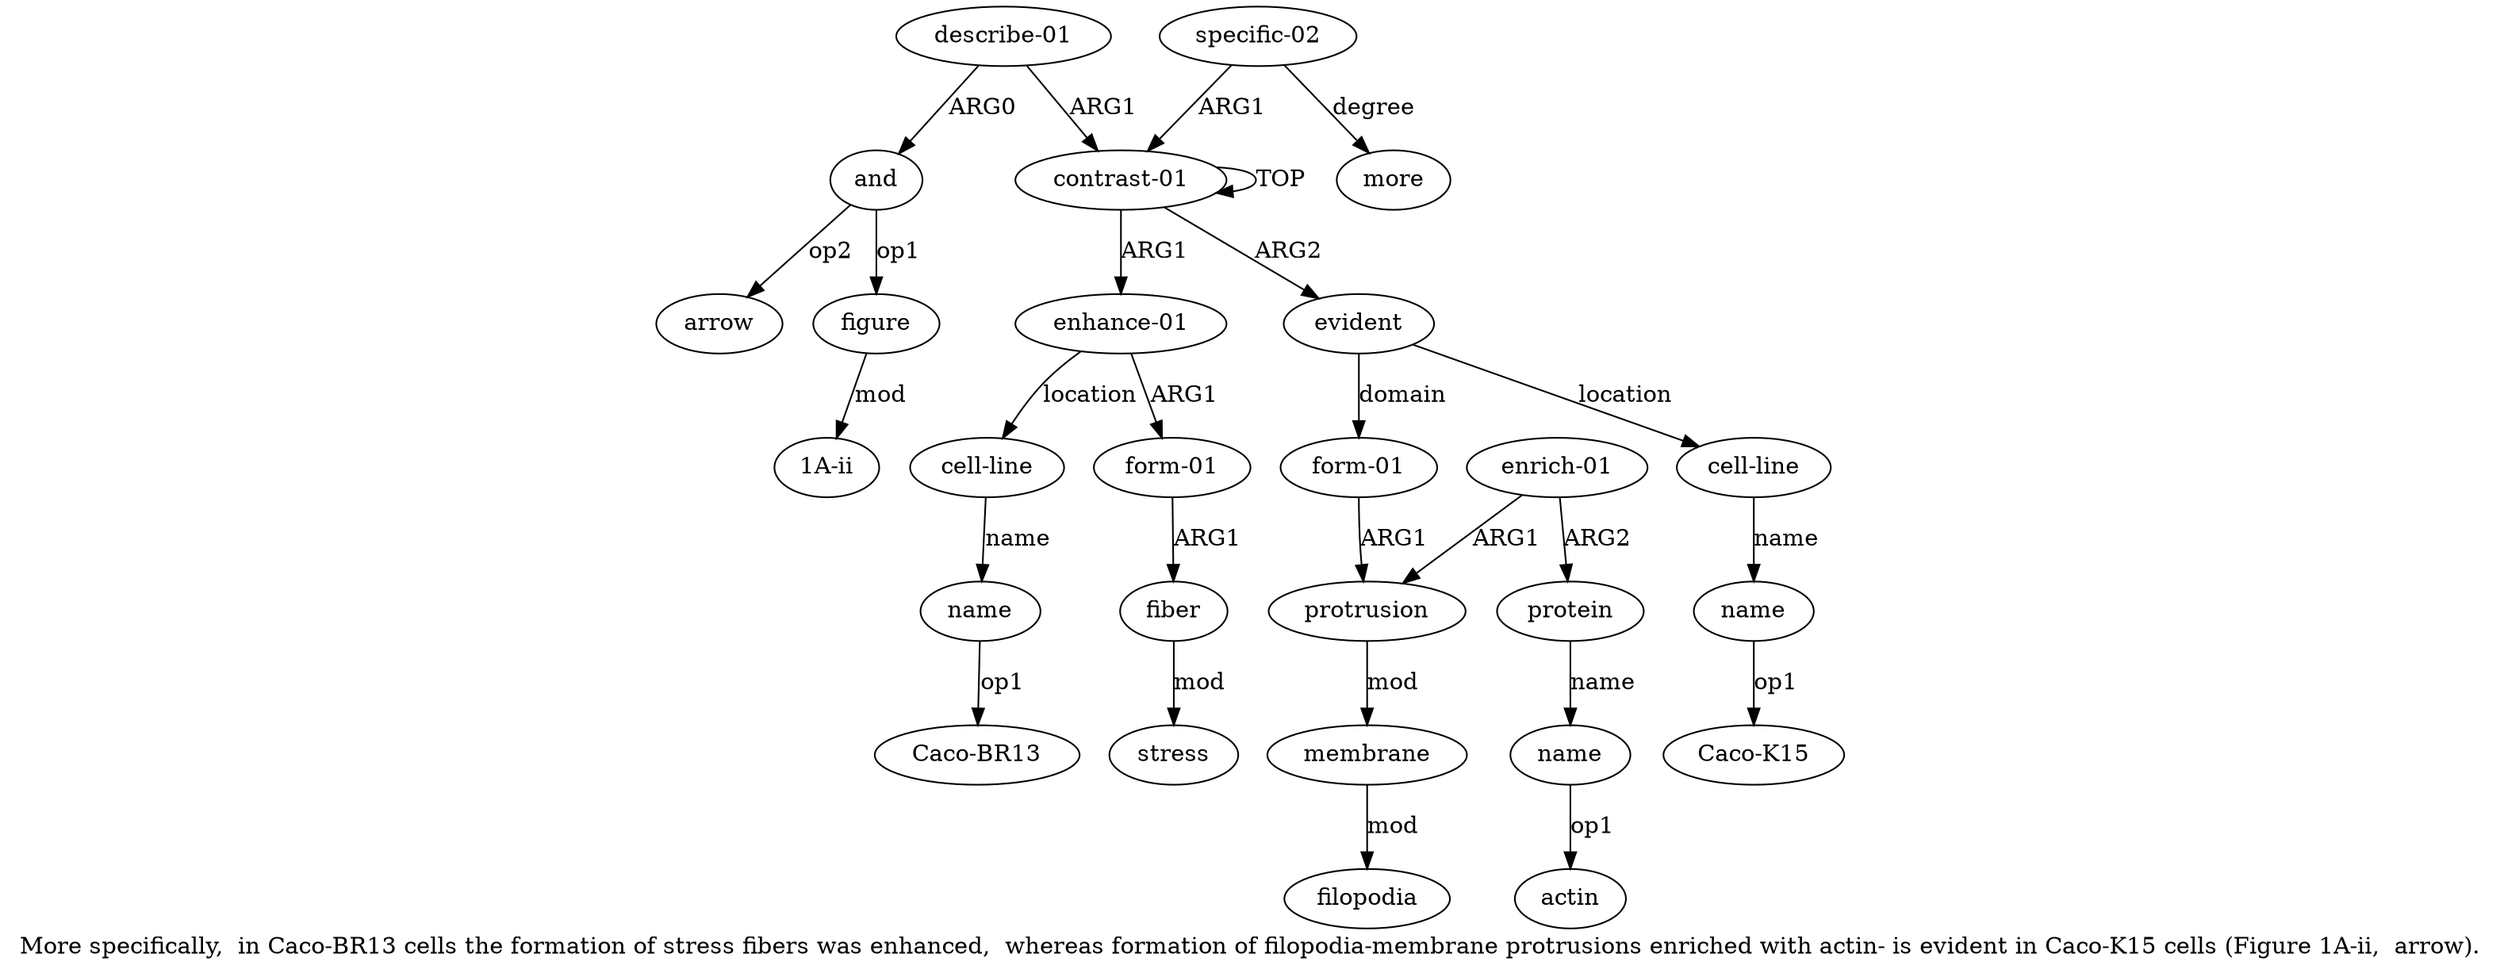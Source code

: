 digraph  {
	graph [label="More specifically,  in Caco-BR13 cells the formation of stress fibers was enhanced,  whereas formation of filopodia-membrane protrusions \
enriched with actin- is evident in Caco-K15 cells (Figure 1A-ii,  arrow)."];
	node [label="\N"];
	a20	 [color=black,
		gold_ind=20,
		gold_label=arrow,
		label=arrow,
		test_ind=20,
		test_label=arrow];
	a21	 [color=black,
		gold_ind=21,
		gold_label="specific-02",
		label="specific-02",
		test_ind=21,
		test_label="specific-02"];
	a22	 [color=black,
		gold_ind=22,
		gold_label=more,
		label=more,
		test_ind=22,
		test_label=more];
	a21 -> a22 [key=0,
	color=black,
	gold_label=degree,
	label=degree,
	test_label=degree];
a0 [color=black,
	gold_ind=0,
	gold_label="contrast-01",
	label="contrast-01",
	test_ind=0,
	test_label="contrast-01"];
a21 -> a0 [key=0,
color=black,
gold_label=ARG1,
label=ARG1,
test_label=ARG1];
"a6 Caco-BR13" [color=black,
gold_ind=-1,
gold_label="Caco-BR13",
label="Caco-BR13",
test_ind=-1,
test_label="Caco-BR13"];
"a19 1A-ii" [color=black,
gold_ind=-1,
gold_label="1A-ii",
label="1A-ii",
test_ind=-1,
test_label="1A-ii"];
"a14 actin" [color=black,
gold_ind=-1,
gold_label=actin,
label=actin,
test_ind=-1,
test_label=actin];
a15 [color=black,
gold_ind=15,
gold_label="cell-line",
label="cell-line",
test_ind=15,
test_label="cell-line"];
a16 [color=black,
gold_ind=16,
gold_label=name,
label=name,
test_ind=16,
test_label=name];
a15 -> a16 [key=0,
color=black,
gold_label=name,
label=name,
test_label=name];
a14 [color=black,
gold_ind=14,
gold_label=name,
label=name,
test_ind=14,
test_label=name];
a14 -> "a14 actin" [key=0,
color=black,
gold_label=op1,
label=op1,
test_label=op1];
a17 [color=black,
gold_ind=17,
gold_label="describe-01",
label="describe-01",
test_ind=17,
test_label="describe-01"];
a18 [color=black,
gold_ind=18,
gold_label=and,
label=and,
test_ind=18,
test_label=and];
a17 -> a18 [key=0,
color=black,
gold_label=ARG0,
label=ARG0,
test_label=ARG0];
a17 -> a0 [key=0,
color=black,
gold_label=ARG1,
label=ARG1,
test_label=ARG1];
"a16 Caco-K15" [color=black,
gold_ind=-1,
gold_label="Caco-K15",
label="Caco-K15",
test_ind=-1,
test_label="Caco-K15"];
a16 -> "a16 Caco-K15" [key=0,
color=black,
gold_label=op1,
label=op1,
test_label=op1];
a11 [color=black,
gold_ind=11,
gold_label=filopodia,
label=filopodia,
test_ind=11,
test_label=filopodia];
a10 [color=black,
gold_ind=10,
gold_label=membrane,
label=membrane,
test_ind=10,
test_label=membrane];
a10 -> a11 [key=0,
color=black,
gold_label=mod,
label=mod,
test_label=mod];
a13 [color=black,
gold_ind=13,
gold_label=protein,
label=protein,
test_ind=13,
test_label=protein];
a13 -> a14 [key=0,
color=black,
gold_label=name,
label=name,
test_label=name];
a12 [color=black,
gold_ind=12,
gold_label="enrich-01",
label="enrich-01",
test_ind=12,
test_label="enrich-01"];
a12 -> a13 [key=0,
color=black,
gold_label=ARG2,
label=ARG2,
test_label=ARG2];
a9 [color=black,
gold_ind=9,
gold_label=protrusion,
label=protrusion,
test_ind=9,
test_label=protrusion];
a12 -> a9 [key=0,
color=black,
gold_label=ARG1,
label=ARG1,
test_label=ARG1];
a19 [color=black,
gold_ind=19,
gold_label=figure,
label=figure,
test_ind=19,
test_label=figure];
a19 -> "a19 1A-ii" [key=0,
color=black,
gold_label=mod,
label=mod,
test_label=mod];
a18 -> a20 [key=0,
color=black,
gold_label=op2,
label=op2,
test_label=op2];
a18 -> a19 [key=0,
color=black,
gold_label=op1,
label=op1,
test_label=op1];
a1 [color=black,
gold_ind=1,
gold_label="enhance-01",
label="enhance-01",
test_ind=1,
test_label="enhance-01"];
a2 [color=black,
gold_ind=2,
gold_label="form-01",
label="form-01",
test_ind=2,
test_label="form-01"];
a1 -> a2 [key=0,
color=black,
gold_label=ARG1,
label=ARG1,
test_label=ARG1];
a5 [color=black,
gold_ind=5,
gold_label="cell-line",
label="cell-line",
test_ind=5,
test_label="cell-line"];
a1 -> a5 [key=0,
color=black,
gold_label=location,
label=location,
test_label=location];
a0 -> a1 [key=0,
color=black,
gold_label=ARG1,
label=ARG1,
test_label=ARG1];
a0 -> a0 [key=0,
color=black,
gold_label=TOP,
label=TOP,
test_label=TOP];
a7 [color=black,
gold_ind=7,
gold_label=evident,
label=evident,
test_ind=7,
test_label=evident];
a0 -> a7 [key=0,
color=black,
gold_label=ARG2,
label=ARG2,
test_label=ARG2];
a3 [color=black,
gold_ind=3,
gold_label=fiber,
label=fiber,
test_ind=3,
test_label=fiber];
a4 [color=black,
gold_ind=4,
gold_label=stress,
label=stress,
test_ind=4,
test_label=stress];
a3 -> a4 [key=0,
color=black,
gold_label=mod,
label=mod,
test_label=mod];
a2 -> a3 [key=0,
color=black,
gold_label=ARG1,
label=ARG1,
test_label=ARG1];
a6 [color=black,
gold_ind=6,
gold_label=name,
label=name,
test_ind=6,
test_label=name];
a5 -> a6 [key=0,
color=black,
gold_label=name,
label=name,
test_label=name];
a7 -> a15 [key=0,
color=black,
gold_label=location,
label=location,
test_label=location];
a8 [color=black,
gold_ind=8,
gold_label="form-01",
label="form-01",
test_ind=8,
test_label="form-01"];
a7 -> a8 [key=0,
color=black,
gold_label=domain,
label=domain,
test_label=domain];
a6 -> "a6 Caco-BR13" [key=0,
color=black,
gold_label=op1,
label=op1,
test_label=op1];
a9 -> a10 [key=0,
color=black,
gold_label=mod,
label=mod,
test_label=mod];
a8 -> a9 [key=0,
color=black,
gold_label=ARG1,
label=ARG1,
test_label=ARG1];
}
